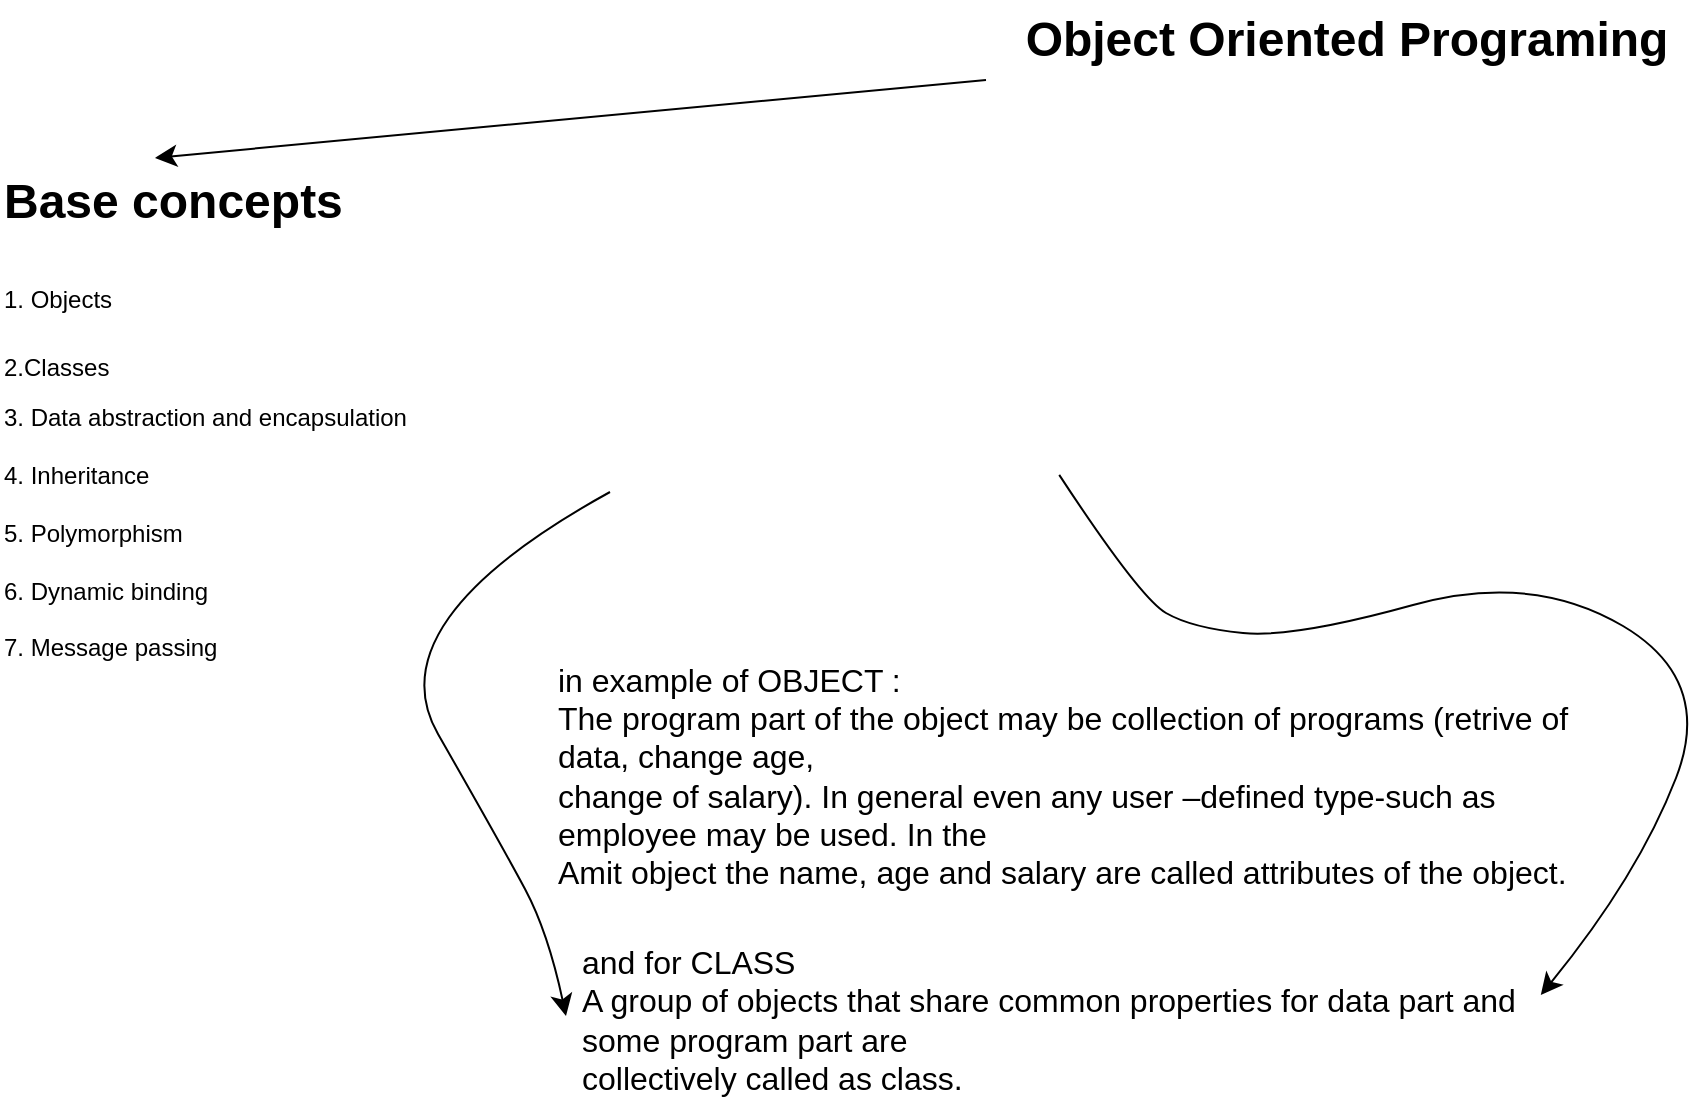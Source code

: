 <mxfile version="25.0.3">
  <diagram name="Page-1" id="TnPaHoKOVc2dg0eu2bPg">
    <mxGraphModel dx="2046" dy="1887" grid="0" gridSize="10" guides="1" tooltips="1" connect="1" arrows="1" fold="1" page="0" pageScale="1" pageWidth="827" pageHeight="1169" math="0" shadow="0">
      <root>
        <mxCell id="0" />
        <mxCell id="1" parent="0" />
        <mxCell id="O85JEkJsvEFq4HlWG9ba-3" value="&lt;h1 style=&quot;margin-top: 0px;&quot;&gt;&lt;span style=&quot;background-color: initial;&quot;&gt;Base concepts&lt;/span&gt;&lt;/h1&gt;&lt;h1 style=&quot;margin-top: 0px;&quot;&gt;&lt;span style=&quot;background-color: initial; font-size: 12px; font-weight: normal;&quot;&gt;1. Objects&amp;nbsp;&lt;/span&gt;&lt;/h1&gt;&lt;div&gt;&lt;span style=&quot;background-color: initial; font-size: 12px; font-weight: normal;&quot;&gt;2.Classes&lt;/span&gt;&lt;/div&gt;&lt;h1 style=&quot;margin-top: 0px;&quot;&gt;&lt;span style=&quot;background-color: initial; font-size: 12px; font-weight: normal;&quot;&gt;3. Data abstraction and encapsulation&lt;br&gt;4. Inheritance&lt;br&gt;5. Polymorphism&lt;br&gt;6. Dynamic binding&lt;br&gt;7. Message passing&lt;/span&gt;&lt;br&gt;&lt;/h1&gt;" style="text;html=1;whiteSpace=wrap;overflow=hidden;rounded=0;" vertex="1" parent="1">
          <mxGeometry x="-494" y="-473" width="250" height="265" as="geometry" />
        </mxCell>
        <mxCell id="O85JEkJsvEFq4HlWG9ba-6" value="Object Oriented Programing" style="text;strokeColor=none;fillColor=none;html=1;fontSize=24;fontStyle=1;verticalAlign=middle;align=center;" vertex="1" parent="1">
          <mxGeometry x="-1" y="-553" width="360" height="40" as="geometry" />
        </mxCell>
        <mxCell id="O85JEkJsvEFq4HlWG9ba-7" style="edgeStyle=none;curved=1;rounded=0;orthogonalLoop=1;jettySize=auto;html=1;exitX=0;exitY=1;exitDx=0;exitDy=0;entryX=0.31;entryY=-0.004;entryDx=0;entryDy=0;entryPerimeter=0;fontSize=12;startSize=8;endSize=8;" edge="1" parent="1" source="O85JEkJsvEFq4HlWG9ba-6" target="O85JEkJsvEFq4HlWG9ba-3">
          <mxGeometry relative="1" as="geometry" />
        </mxCell>
        <mxCell id="O85JEkJsvEFq4HlWG9ba-8" value="" style="shape=image;verticalLabelPosition=bottom;labelBackgroundColor=default;verticalAlign=top;aspect=fixed;imageAspect=0;image=https://dotnettrickscloud.blob.core.windows.net/article/cpp/4620240224164911.webp;" vertex="1" parent="1">
          <mxGeometry x="-189" y="-460" width="226.88" height="204" as="geometry" />
        </mxCell>
        <mxCell id="O85JEkJsvEFq4HlWG9ba-11" value="&lt;div style=&quot;text-align: left;&quot;&gt;&lt;span style=&quot;background-color: initial;&quot;&gt;in example of OBJECT :&amp;nbsp;&lt;/span&gt;&lt;/div&gt;&lt;div&gt;&lt;div style=&quot;text-align: left;&quot;&gt;&lt;span style=&quot;background-color: initial;&quot;&gt;The program part of the object may be collection of programs (retrive of data, change age,&lt;/span&gt;&lt;/div&gt;&lt;div style=&quot;text-align: left;&quot;&gt;&lt;span style=&quot;background-color: initial;&quot;&gt;change of salary). In general even any user –defined type-such as employee may be used. In the&lt;/span&gt;&lt;/div&gt;&lt;div style=&quot;text-align: left;&quot;&gt;&lt;span style=&quot;background-color: initial;&quot;&gt;Amit object the name, age and salary are called attributes of the object.&lt;/span&gt;&lt;/div&gt;&lt;/div&gt;" style="text;html=1;align=center;verticalAlign=middle;whiteSpace=wrap;rounded=0;fontSize=16;points=[[0,0,0,0,0],[0,0.25,0,0,0],[0,0.5,0,0,0],[0,0.75,0,0,0],[0,1,0,0,0],[0.25,0,0,0,0],[0.25,1,0,0,0],[0.5,0,0,0,0],[0.5,1,0,0,0],[0.75,0,0,0,0],[0.75,1,0,0,0],[1,0,0,0,0],[1,0.25,0,0,0],[1,0.5,0,0,0],[1,0.75,0,0,0],[1,1,0,0,0]];" vertex="1" parent="1">
          <mxGeometry x="-216" y="-239" width="510" height="147" as="geometry" />
        </mxCell>
        <mxCell id="O85JEkJsvEFq4HlWG9ba-24" value="&lt;div style=&quot;&quot;&gt;&lt;span style=&quot;background-color: initial;&quot;&gt;and for CLASS&lt;/span&gt;&lt;/div&gt;A group of objects that share common properties for data part and some program part are&lt;br&gt;collectively called as class." style="text;html=1;align=left;verticalAlign=middle;whiteSpace=wrap;rounded=0;fontSize=16;" vertex="1" parent="1">
          <mxGeometry x="-205" y="-89" width="479" height="91" as="geometry" />
        </mxCell>
        <mxCell id="O85JEkJsvEFq4HlWG9ba-27" value="" style="curved=1;endArrow=classic;html=1;rounded=0;fontSize=12;startSize=8;endSize=8;entryX=1.005;entryY=0.368;entryDx=0;entryDy=0;entryPerimeter=0;exitX=0.99;exitY=0.708;exitDx=0;exitDy=0;exitPerimeter=0;" edge="1" parent="1" source="O85JEkJsvEFq4HlWG9ba-8" target="O85JEkJsvEFq4HlWG9ba-24">
          <mxGeometry width="50" height="50" relative="1" as="geometry">
            <mxPoint x="132" y="17" as="sourcePoint" />
            <mxPoint x="182" y="-33" as="targetPoint" />
            <Array as="points">
              <mxPoint x="76" y="-254" />
              <mxPoint x="102" y="-239" />
              <mxPoint x="153" y="-234" />
              <mxPoint x="272" y="-267" />
              <mxPoint x="363" y="-213" />
              <mxPoint x="325" y="-115" />
            </Array>
          </mxGeometry>
        </mxCell>
        <mxCell id="O85JEkJsvEFq4HlWG9ba-28" value="" style="curved=1;endArrow=classic;html=1;rounded=0;fontSize=12;startSize=8;endSize=8;exitX=0;exitY=0.75;exitDx=0;exitDy=0;" edge="1" parent="1" source="O85JEkJsvEFq4HlWG9ba-8">
          <mxGeometry width="50" height="50" relative="1" as="geometry">
            <mxPoint x="-193" y="-325" as="sourcePoint" />
            <mxPoint x="-211" y="-45" as="targetPoint" />
            <Array as="points">
              <mxPoint x="-307" y="-242" />
              <mxPoint x="-243" y="-130" />
              <mxPoint x="-220" y="-87" />
            </Array>
          </mxGeometry>
        </mxCell>
      </root>
    </mxGraphModel>
  </diagram>
</mxfile>
